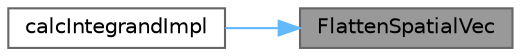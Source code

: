 digraph "FlattenSpatialVec"
{
 // LATEX_PDF_SIZE
  bgcolor="transparent";
  edge [fontname=Helvetica,fontsize=10,labelfontname=Helvetica,labelfontsize=10];
  node [fontname=Helvetica,fontsize=10,shape=box,height=0.2,width=0.4];
  rankdir="RL";
  Node1 [id="Node000001",label="FlattenSpatialVec",height=0.2,width=0.4,color="gray40", fillcolor="grey60", style="filled", fontcolor="black",tooltip=" "];
  Node1 -> Node2 [id="edge1_Node000001_Node000002",dir="back",color="steelblue1",style="solid",tooltip=" "];
  Node2 [id="Node000002",label="calcIntegrandImpl",height=0.2,width=0.4,color="grey40", fillcolor="white", style="filled",URL="$class_open_sim_1_1_moco_c_o_p_goal.html#a54611389bb68e681db294f25258ee2c3",tooltip=" "];
}
